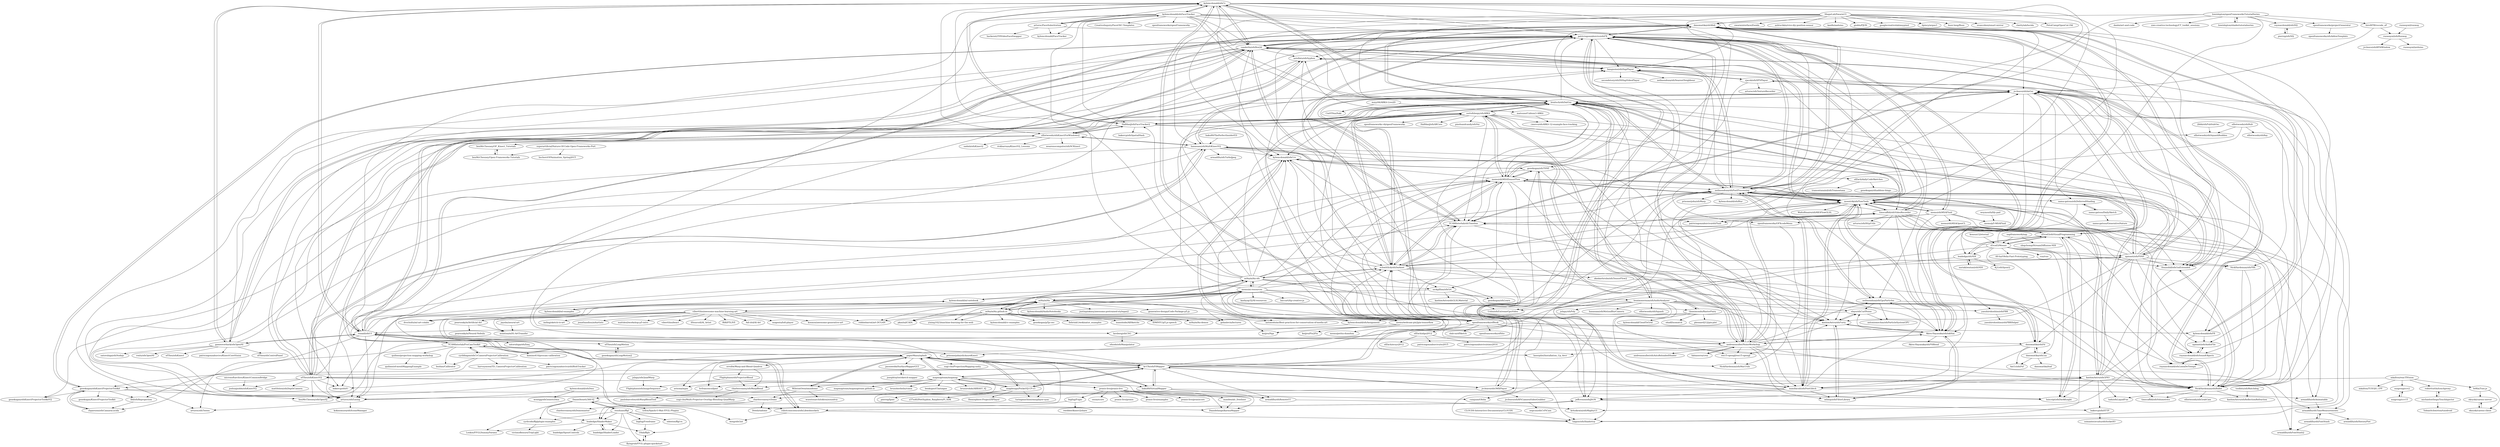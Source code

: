 digraph G {
"kylemcdonald/ofxCv" -> "kylemcdonald/ofxFaceTracker"
"kylemcdonald/ofxCv" -> "patriciogonzalezvivo/ofxFX"
"kylemcdonald/ofxCv" -> "vanderlin/ofxBox2d"
"kylemcdonald/ofxCv" -> "openframeworks/OFXcodeMenu"
"kylemcdonald/ofxCv" -> "gameoverhack/ofxOpenNI"
"kylemcdonald/ofxCv" -> "HalfdanJ/ofxFaceTracker2"
"kylemcdonald/ofxCv" -> "rezaali/ofxUI"
"kylemcdonald/ofxCv" -> "memo/ofxMSATensorFlow"
"kylemcdonald/ofxCv" -> "elliotwoods/ofxKinectForWindows2"
"kylemcdonald/ofxCv" -> "openframeworks/ofBook"
"kylemcdonald/ofxCv" -> "hanasaan/ofxMultiKinectV2"
"kylemcdonald/ofxCv" -> "neilmendoza/ofxPostProcessing"
"kylemcdonald/ofxCv" -> "timscaffidi/ofxVideoRecorder"
"kylemcdonald/ofxCv" -> "braitsch/ofxDatGui"
"kylemcdonald/ofxCv" -> "moostrik/ofxFlowTools"
"kousun12/eternal" -> "d3cod3/Mosaic"
"d3cod3/Mosaic" -> "d3cod3/ofxVisualProgramming"
"d3cod3/Mosaic" -> "luiscript/ofxDarkKnight"
"d3cod3/Mosaic" -> "cuinjune/Ofelia" ["e"=1]
"d3cod3/Mosaic" -> "npisanti/ofxPDSP"
"d3cod3/Mosaic" -> "jvcleave/ofxImGui"
"d3cod3/Mosaic" -> "roymacdonald/ofxLineaDeTiempo"
"d3cod3/Mosaic" -> "danomatika/ofxLua"
"d3cod3/Mosaic" -> "leadedge/ofxNDI"
"d3cod3/Mosaic" -> "60-hz/Ofelia-Fast-Prototyping" ["e"=1]
"d3cod3/Mosaic" -> "vuo/vuo"
"d3cod3/Mosaic" -> "moostrik/ofxFlowTools"
"d3cod3/Mosaic" -> "NickHardeman/ofxFBX"
"kylemcdonald/ofxFaceTracker" -> "kylemcdonald/ofxCv"
"kylemcdonald/ofxFaceTracker" -> "kylemcdonald/FaceTracker" ["e"=1]
"kylemcdonald/ofxFaceTracker" -> "arturoc/FaceSubstitution"
"kylemcdonald/ofxFaceTracker" -> "rezaali/ofxUI"
"kylemcdonald/ofxFaceTracker" -> "patriciogonzalezvivo/ofxFX"
"kylemcdonald/ofxFaceTracker" -> "vanderlin/ofxBox2d"
"kylemcdonald/ofxFaceTracker" -> "kr15h/ofxPiMapper"
"kylemcdonald/ofxFaceTracker" -> "memo/ofxMSATensorFlow"
"kylemcdonald/ofxFaceTracker" -> "HalfdanJ/ofxFaceTracker2"
"kylemcdonald/ofxFaceTracker" -> "neilmendoza/ofxPostProcessing"
"kylemcdonald/ofxFaceTracker" -> "braitsch/ofxDatGui"
"kylemcdonald/ofxFaceTracker" -> "moostrik/ofxFlowTools"
"kylemcdonald/ofxFaceTracker" -> "CreativeInquiry/FaceOSC-Templates"
"kylemcdonald/ofxFaceTracker" -> "openframeworks/openFrameworks" ["e"=1]
"kylemcdonald/ofxFaceTracker" -> "danomatika/ofxMidi"
"paperManu/splash" -> "mapmapteam/mapmap"
"paperManu/splash" -> "baku89/VirtualMapper"
"paperManu/splash" -> "WilstonOreo/omnidome"
"paperManu/splash" -> "kr15h/ofxPiMapper"
"paperManu/splash" -> "magdesign/PocketVJ-CP-v3"
"paperManu/splash" -> "YCAMInterlab/ProCamToolkit"
"paperManu/splash" -> "charlesveasey/vDome"
"paperManu/splash" -> "hvfrancesco/lpmt"
"paperManu/splash" -> "Dewb/radome"
"paperManu/splash" -> "arisona/mpm"
"paperManu/splash" -> "jasonwebb/SurfaceMapperGUI"
"paperManu/splash" -> "turingmachine/omxplayer-sync" ["e"=1]
"paperManu/splash" -> "errollw/Warp-and-Blend-Quadros"
"paperManu/splash" -> "luiscript/ofxDarkKnight"
"paperManu/splash" -> "sugi-cho/ProjectionMapping-unity"
"kr15h/ofxPiMapper" -> "magdesign/PocketVJ-CP-v3"
"kr15h/ofxPiMapper" -> "jvcleave/ofxOMXPlayer"
"kr15h/ofxPiMapper" -> "baku89/VirtualMapper"
"kr15h/ofxPiMapper" -> "neilmendoza/ofxPostProcessing"
"kr15h/ofxPiMapper" -> "patriciogonzalezvivo/ofxFX"
"kr15h/ofxPiMapper" -> "paperManu/splash"
"kr15h/ofxPiMapper" -> "mapmapteam/mapmap"
"kr15h/ofxPiMapper" -> "moostrik/ofxFlowTools"
"kr15h/ofxPiMapper" -> "braitsch/ofxDatGui"
"kr15h/ofxPiMapper" -> "kashimAstro/ofxGPIO"
"kr15h/ofxPiMapper" -> "schwittlick/ofxDarknet"
"kr15h/ofxPiMapper" -> "genekogan/ofxKinectProjectorToolkit"
"kr15h/ofxPiMapper" -> "armadillu/ofxRemoteUI"
"kr15h/ofxPiMapper" -> "bangnoise/ofxHapPlayer"
"kr15h/ofxPiMapper" -> "ofTheo/ofxKinectV2"
"runwayml/runway" -> "runwayml/ofxRunway"
"lewislepton/shadertutorialseries" -> "lewislepton/openFrameworksTutorialSeries"
"openframeworks/ofBook" -> "kylemcdonald/ofxCv"
"openframeworks/ofBook" -> "patriciogonzalezvivo/ofxFX"
"openframeworks/ofBook" -> "memo/ofxMSATensorFlow"
"openframeworks/ofBook" -> "ofZach/algo2012"
"openframeworks/ofBook" -> "vanderlin/ofxBox2d"
"openframeworks/ofBook" -> "braitsch/ofxDatGui"
"openframeworks/ofBook" -> "schwittlick/ofxDarknet"
"openframeworks/ofBook" -> "kylemcdonald/ofxFft"
"openframeworks/ofBook" -> "andreasmuller/NoiseWorkshop"
"openframeworks/ofBook" -> "moostrik/ofxFlowTools"
"openframeworks/ofBook" -> "olab-io/ofSketch"
"openframeworks/ofBook" -> "rezaali/ofxUI"
"openframeworks/ofBook" -> "neilmendoza/ofxPostProcessing"
"openframeworks/ofBook" -> "openframeworks/ofSite"
"openframeworks/ofBook" -> "YCAMInterlab/ofxTimeline"
"praxis-live/praxis-live" -> "praxis-live/praxis"
"praxis-live/praxis-live" -> "praxis-live/examples"
"praxis-live/praxis-live" -> "praxis-live/praxiscore"
"praxis-live/praxis-live" -> "bigfug/Fugio"
"praxis-live/praxis-live" -> "maxdee/alc_freeliner"
"praxis-live/praxis-live" -> "cuinjune/Ofelia" ["e"=1]
"praxis-live/praxis-live" -> "Daandelange/karmaMapper"
"praxis-live/praxis-live" -> "ossia/score" ["e"=1]
"moostrik/ofxFlowTools" -> "patriciogonzalezvivo/ofxFX"
"moostrik/ofxFlowTools" -> "neilmendoza/ofxPostProcessing"
"moostrik/ofxFlowTools" -> "maxillacult/ofxPostGlitch"
"moostrik/ofxFlowTools" -> "Akira-Hayasaka/ofxInkSim"
"moostrik/ofxFlowTools" -> "NickHardeman/ofxBullet"
"moostrik/ofxFlowTools" -> "memo/ofxMSATensorFlow"
"moostrik/ofxFlowTools" -> "memo/ofxMSAFluid"
"moostrik/ofxFlowTools" -> "andreasmuller/NoiseWorkshop"
"moostrik/ofxFlowTools" -> "neilmendoza/ofxGpuParticles"
"moostrik/ofxFlowTools" -> "patriciogonzalezvivo/ofxFluid"
"moostrik/ofxFlowTools" -> "WaltzBinaire/ofxMIOFlowGLSL"
"moostrik/ofxFlowTools" -> "braitsch/ofxDatGui"
"moostrik/ofxFlowTools" -> "frauzufall/ofxGuiExtended"
"moostrik/ofxFlowTools" -> "vanderlin/ofxBox2d"
"moostrik/ofxFlowTools" -> "timscaffidi/ofxVideoRecorder"
"danomatika/ofxPd" -> "Ant1r/ofxPof"
"danomatika/ofxPd" -> "danomatika/ofxLua"
"danomatika/ofxPd" -> "danomatika/ofxMidi"
"danomatika/ofxPd" -> "jeffcrouse/ofxJSON"
"danomatika/ofxPd" -> "bakercp/ofxIO"
"mapmapteam/mapmap" -> "paperManu/splash"
"mapmapteam/mapmap" -> "kr15h/ofxPiMapper"
"mapmapteam/mapmap" -> "magdesign/PocketVJ-CP-v3"
"mapmapteam/mapmap" -> "mapmapteam/mapmapteam.github.io"
"mapmapteam/mapmap" -> "baku89/VirtualMapper"
"mapmapteam/mapmap" -> "praxis-live/praxis-live"
"mapmapteam/mapmap" -> "WilstonOreo/omnidome"
"mapmapteam/mapmap" -> "brunoherbelin/vimix" ["e"=1]
"mapmapteam/mapmap" -> "arisona/mpm"
"mapmapteam/mapmap" -> "benkuper/Chataigne" ["e"=1]
"mapmapteam/mapmap" -> "hvfrancesco/lpmt"
"mapmapteam/mapmap" -> "Daandelange/karmaMapper"
"mapmapteam/mapmap" -> "brunorohde/ARRAST_VJ"
"gameoverhack/ofxOpenNI" -> "roxlu/ofxOpenNI"
"gameoverhack/ofxOpenNI" -> "ofTheo/ofxKinect" ["e"=1]
"gameoverhack/ofxOpenNI" -> "vanderlin/ofxBox2d"
"gameoverhack/ofxOpenNI" -> "patriciogonzalezvivo/KinectCoreVision" ["e"=1]
"gameoverhack/ofxOpenNI" -> "hanasaan/ofxMultiKinectV2"
"gameoverhack/ofxOpenNI" -> "patriciogonzalezvivo/ofxFX"
"gameoverhack/ofxOpenNI" -> "ofTheo/ofxControlPanel"
"gameoverhack/ofxOpenNI" -> "kylemcdonald/ofxCv"
"gameoverhack/ofxOpenNI" -> "rezaali/ofxUI"
"gameoverhack/ofxOpenNI" -> "satoruhiga/ofxNodejs"
"openframeworks/OFXcodeMenu" -> "NickHardeman/ofxMacUtils"
"pearsonkyle/Artificial-Art" -> "muntisa/mDL-ArtTransfer"
"pearsonkyle/Artificial-Art" -> "pearsonkyle/Neural-Nebula"
"charlesveasey/vDome" -> "charlesveasey/ofxDomemaster"
"charlesveasey/vDome" -> "Dewb/radome"
"charlesveasey/vDome" -> "leadedge/ShaderMaker"
"vanderlin/ofxBox2d" -> "NickHardeman/ofxBullet"
"vanderlin/ofxBox2d" -> "patriciogonzalezvivo/ofxFX"
"vanderlin/ofxBox2d" -> "danomatika/ofxMidi"
"vanderlin/ofxBox2d" -> "neilmendoza/ofxPostProcessing"
"vanderlin/ofxBox2d" -> "gameoverhack/ofxOpenNI"
"vanderlin/ofxBox2d" -> "kylemcdonald/ofxCv"
"vanderlin/ofxBox2d" -> "arturoc/ofxTween"
"vanderlin/ofxBox2d" -> "astellato/ofxSyphon"
"vanderlin/ofxBox2d" -> "rezaali/ofxUI"
"vanderlin/ofxBox2d" -> "arturoc/ofxEasing"
"vanderlin/ofxBox2d" -> "YCAMInterlab/ofxTimeline"
"vanderlin/ofxBox2d" -> "moostrik/ofxFlowTools"
"vanderlin/ofxBox2d" -> "bangnoise/ofxHapPlayer"
"vanderlin/ofxBox2d" -> "jeffcrouse/ofxJSON"
"vanderlin/ofxBox2d" -> "bakercp/ofxIO"
"cyrildiagne/ofxCvCameraProjectorCalibration" -> "harveymoon/TD_CameraProjectorCalibration"
"cyrildiagne/ofxCvCameraProjectorCalibration" -> "YCAMInterlab/ProCamToolkit"
"cyrildiagne/ofxCvCameraProjectorCalibration" -> "hezhao/Calibrator" ["e"=1]
"cyrildiagne/ofxCvCameraProjectorCalibration" -> "Illd/ofxReprojection"
"cyrildiagne/ofxCvCameraProjectorCalibration" -> "patriciogonzalezvivo/ofxBlobTracker"
"vibertthio/awesome-machine-learning-art" -> "robbiebarrat/art-DCGAN" ["e"=1]
"vibertthio/awesome-machine-learning-art" -> "dvschultz/ml-art-colabs" ["e"=1]
"vibertthio/awesome-machine-learning-art" -> "muntisa/mDL-ArtTransfer"
"vibertthio/awesome-machine-learning-art" -> "Adi-iitd/AI-Art" ["e"=1]
"vibertthio/awesome-machine-learning-art" -> "pearsonkyle/Artificial-Art"
"vibertthio/awesome-machine-learning-art" -> "magenta/lofi-player" ["e"=1]
"vibertthio/awesome-machine-learning-art" -> "kosmos/awesome-generative-art" ["e"=1]
"vibertthio/awesome-machine-learning-art" -> "imfing/sketch-to-art"
"vibertthio/awesome-machine-learning-art" -> "memo/webcam-pix2pix-tensorflow"
"vibertthio/awesome-machine-learning-art" -> "jonathandinu/ai4artists"
"vibertthio/awesome-machine-learning-art" -> "ml4a/ml4a"
"vibertthio/awesome-machine-learning-art" -> "mattdesl/workshop-p5-intro" ["e"=1]
"vibertthio/awesome-machine-learning-art" -> "vibertthio/beact"
"vibertthio/awesome-machine-learning-art" -> "llSourcell/AI_Artist" ["e"=1]
"vibertthio/awesome-machine-learning-art" -> "ffd8/P5LIVE" ["e"=1]
"elliotwoods/ofxRulr" -> "elliotwoods/ofxRay"
"elliotwoods/ofxRulr" -> "res15-opengl/res15-opengl"
"elliotwoods/ofxRulr" -> "elliotwoods/ofxSquashBuddies"
"microsoftarchive/KinectCommonBridge" -> "joshuajnoble/ofxKinectV2"
"l3lab/ffgls" -> "flyingrub/FFGL-plugin-quickstart"
"flyingrub/FFGL-plugin-quickstart" -> "l3lab/ffgls"
"luiscript/ofxDarkKnight" -> "d3cod3/ofxVisualProgramming"
"toolbits/ofxWatchdog" -> "kashimAstro/ofxReflectionRefraction"
"danomatika/ofxLua" -> "danomatika/ofxPd"
"danomatika/ofxLua" -> "Ant1r/ofxPof"
"danomatika/ofxLua" -> "danomatika/loaf"
"jasonwebb/SurfaceMapperGUI" -> "josephtaylor/sketch-mapper"
"neilmendoza/ofxGpuParticles" -> "neilmendoza/ofxPostProcessing"
"neilmendoza/ofxGpuParticles" -> "timscaffidi/ofxVolumetrics"
"neilmendoza/ofxGpuParticles" -> "antoniomechas/ofxParticleSystemGPU"
"neilmendoza/ofxGpuParticles" -> "elaye/ofxCurlNoise"
"quilime/projection-mapping-workshop" -> "quilime/of-meshMappingExample"
"runwayml/ofxRunway" -> "runwayml/arduino" ["e"=1]
"runwayml/ofxRunway" -> "jvcleave/ofxRPI4Window"
"jeffcrouse/ofxJSON" -> "bakercp/ofxHTTP"
"jeffcrouse/ofxJSON" -> "robotconscience/ofxLibwebsockets"
"mzyy94/ARKit-Live2D" -> "matsune/Cubism3-ARKit"
"mzyy94/ARKit-Live2D" -> "CmST0us/Saki"
"jvcleave/ofxRPiCameraVideoGrabber" -> "orgicus/ofxCvPiCam"
"danomatika/ofxMidi" -> "neilmendoza/ofxPostProcessing"
"danomatika/ofxMidi" -> "roymacdonald/ofxSoundObjects"
"danomatika/ofxMidi" -> "kylemcdonald/ofxFft"
"danomatika/ofxMidi" -> "npisanti/ofxPDSP"
"danomatika/ofxMidi" -> "patriciogonzalezvivo/ofxFX"
"danomatika/ofxMidi" -> "danomatika/ofxPd"
"danomatika/ofxMidi" -> "vanderlin/ofxBox2d"
"danomatika/ofxMidi" -> "npisanti/ofxAudioFile"
"danomatika/ofxMidi" -> "jeffcrouse/ofxJSON"
"danomatika/ofxMidi" -> "jvcleave/ofxImGui"
"danomatika/ofxMidi" -> "frauzufall/ofxGuiExtended"
"danomatika/ofxMidi" -> "astellato/ofxSyphon"
"danomatika/ofxMidi" -> "bangnoise/ofxHapPlayer"
"danomatika/ofxMidi" -> "braitsch/ofxDatGui"
"danomatika/ofxMidi" -> "rezaali/ofxUI"
"d3cod3/ofxVisualProgramming" -> "luiscript/ofxDarkKnight"
"d3cod3/ofxVisualProgramming" -> "d3cod3/Mosaic"
"d3cod3/ofxVisualProgramming" -> "leadedge/ofxNDI"
"d3cod3/ofxVisualProgramming" -> "tiagosr/ofxShadertoy"
"d3cod3/ofxVisualProgramming" -> "YCAMInterlab/ofxTimeline"
"d3cod3/ofxVisualProgramming" -> "roymacdonald/ofxSoundObjects"
"d3cod3/ofxVisualProgramming" -> "jvcleave/ofxImGui"
"matsune/Cubism3-ARKit" -> "cwervo/ofxARKit-12-example-face-tracking"
"npisanti/ofxAudioFile" -> "roymacdonald/ofxSoundObjects"
"Illd/ofxReprojection" -> "chparsons/ofxCamaraLucida"
"roymacdonald/ofxNI2" -> "pierrep/ofxNI2"
"pierrep/ofxNI2" -> "roymacdonald/ofxNI2"
"arturoc/FaceSubstitution" -> "kylemcdonald/ofxFaceTracker"
"arturoc/FaceSubstitution" -> "kylemcdonald/ofxCv"
"arturoc/FaceSubstitution" -> "hackerati/THVideoFaceSwapper"
"arturoc/FaceSubstitution" -> "Akira-Hayasaka/ofxInkSim"
"arturoc/FaceSubstitution" -> "kylemcdonald/FaceTracker" ["e"=1]
"timscaffidi/ofxVideoRecorder" -> "NickHardeman/ofxBullet"
"timscaffidi/ofxVideoRecorder" -> "YCAMInterlab/ofxTimeline"
"timscaffidi/ofxVideoRecorder" -> "patriciogonzalezvivo/ofxFX"
"timscaffidi/ofxVideoRecorder" -> "armadillu/ofxAnimatable"
"timscaffidi/ofxVideoRecorder" -> "frauzufall/ofxGuiExtended"
"timscaffidi/ofxVideoRecorder" -> "moostrik/ofxFlowTools"
"timscaffidi/ofxVideoRecorder" -> "armadillu/ofxFontStash2"
"timscaffidi/ofxVideoRecorder" -> "neilmendoza/ofxPostProcessing"
"timscaffidi/ofxVideoRecorder" -> "astellato/ofxSyphon"
"timscaffidi/ofxVideoRecorder" -> "armadillu/ofxTimeMeasurements"
"timscaffidi/ofxVideoRecorder" -> "arturoc/ofxHttpUtils"
"timscaffidi/ofxVideoRecorder" -> "kashimAstro/ofxFurry"
"timscaffidi/ofxVideoRecorder" -> "Akira-Hayasaka/ofxInkSim"
"mkalten/reacTIVision" -> "mkalten/TUIO20_CPP"
"mkalten/reacTIVision" -> "nuigroup/ccv2"
"mkalten/reacTIVision" -> "roberttuttle/touchproxy"
"mkalten/reacTIVision" -> "charlesveasey/ofxWarpBlend"
"mkalten/reacTIVision" -> "fe9lix/Tuio.js"
"patriciogonzalezvivo/ofxFX" -> "moostrik/ofxFlowTools"
"patriciogonzalezvivo/ofxFX" -> "neilmendoza/ofxPostProcessing"
"patriciogonzalezvivo/ofxFX" -> "vanderlin/ofxBox2d"
"patriciogonzalezvivo/ofxFX" -> "YCAMInterlab/ofxTimeline"
"patriciogonzalezvivo/ofxFX" -> "NickHardeman/ofxBullet"
"patriciogonzalezvivo/ofxFX" -> "Akira-Hayasaka/ofxInkSim"
"patriciogonzalezvivo/ofxFX" -> "neilmendoza/ofxGpuParticles"
"patriciogonzalezvivo/ofxFX" -> "patriciogonzalezvivo/ofxFluid"
"patriciogonzalezvivo/ofxFX" -> "danomatika/ofxMidi"
"patriciogonzalezvivo/ofxFX" -> "maxillacult/ofxPostGlitch"
"patriciogonzalezvivo/ofxFX" -> "andreasmuller/NoiseWorkshop"
"patriciogonzalezvivo/ofxFX" -> "bangnoise/ofxHapPlayer"
"patriciogonzalezvivo/ofxFX" -> "genekogan/ofxKinectProjectorToolkit"
"patriciogonzalezvivo/ofxFX" -> "hanasaan/ofxMultiKinectV2"
"patriciogonzalezvivo/ofxFX" -> "memo/ofxMSAFluid"
"elliotwoods/ofxKinectForWindows2" -> "ofTheo/ofxKinectV2"
"elliotwoods/ofxKinectForWindows2" -> "hanasaan/ofxMultiKinectV2"
"elliotwoods/ofxKinectForWindows2" -> "sadmb/ofxKinect2"
"elliotwoods/ofxKinectForWindows2" -> "benMcChesney/OF_Kinect_Tutorials"
"elliotwoods/ofxKinectForWindows2" -> "rickbarraza/KinectV2_Lessons"
"elliotwoods/ofxKinectForWindows2" -> "HalfdanJ/ofxFaceTracker2"
"elliotwoods/ofxKinectForWindows2" -> "wearenocomputer/ofxNCKinect"
"elliotwoods/ofxKinectForWindows2" -> "braitsch/ofxDatGui"
"mfargo/ofxFilterLibrary" -> "kashimAstro/ofxFurry"
"mfargo/ofxFilterLibrary" -> "Akira-Hayasaka/ofxInkSim"
"CLOUDS-Interactive-Documentary/CLOUDS" -> "tiagosr/ofxShadertoy"
"YCAMInterlab/ofxTimeline" -> "patriciogonzalezvivo/ofxFX"
"YCAMInterlab/ofxTimeline" -> "d3cod3/ofxVisualProgramming"
"YCAMInterlab/ofxTimeline" -> "NickHardeman/ofxBullet"
"YCAMInterlab/ofxTimeline" -> "tiagosr/ofxShadertoy"
"YCAMInterlab/ofxTimeline" -> "jvcleave/ofxImGui"
"YCAMInterlab/ofxTimeline" -> "timscaffidi/ofxVideoRecorder"
"YCAMInterlab/ofxTimeline" -> "schwittlick/ofxDarknet"
"YCAMInterlab/ofxTimeline" -> "danomatika/ofxPd"
"YCAMInterlab/ofxTimeline" -> "vanderlin/ofxBox2d"
"leadedge/ShaderLoader" -> "leadedge/ShaderMaker"
"fabiaserra/crea" -> "andreasmuller/NoiseWorkshop"
"hanasaan/ofxMultiKinectV2" -> "ofTheo/ofxKinectV2"
"hanasaan/ofxMultiKinectV2" -> "genekogan/ofxKinectProjectorToolkitV2"
"hanasaan/ofxMultiKinectV2" -> "armadillu/ofxTurboJpeg"
"hanasaan/ofxMultiKinectV2" -> "arturoc/ofxEasing"
"hanasaan/ofxMultiKinectV2" -> "elliotwoods/ofxKinectForWindows2"
"hanasaan/ofxMultiKinectV2" -> "NickHardeman/ofxBullet"
"hanasaan/ofxMultiKinectV2" -> "kashimAstro/ofxFurry"
"hanasaan/ofxMultiKinectV2" -> "andreasmuller/NoiseWorkshop"
"hanasaan/ofxMultiKinectV2" -> "kylemcdonald/ofxCcv"
"hanasaan/ofxMultiKinectV2" -> "patriciogonzalezvivo/ofxFX"
"hanasaan/ofxMultiKinectV2" -> "Akira-Hayasaka/ofxInkSim"
"leadedge/ShaderMaker" -> "leadedge/ShaderLoader"
"leadedge/ShaderMaker" -> "Leskos/FFGLDummyParams"
"leadedge/ShaderMaker" -> "l3lab/ffgls"
"leadedge/ShaderMaker" -> "leadedge/SpoutControls"
"genekogan/ofxLeapMotion2" -> "ofTheo/ofxLeapMotion"
"baku89/VirtualMapper" -> "paperManu/splash"
"baku89/VirtualMapper" -> "charlesveasey/vDome"
"baku89/VirtualMapper" -> "kr15h/ofxPiMapper"
"baku89/VirtualMapper" -> "Daandelange/karmaMapper"
"baku89/VirtualMapper" -> "luiscript/ofxDarkKnight"
"Flightphase/ofxProjectorBlend" -> "charlesveasey/ofxWarpBlend"
"Flightphase/ofxProjectorBlend" -> "Flightphase/ofxImageSequence"
"ofTheo/ofxKinectV2" -> "elliotwoods/ofxKinectForWindows2"
"ofTheo/ofxKinectV2" -> "hanasaan/ofxMultiKinectV2"
"ofTheo/ofxKinectV2" -> "patriciogonzalezvivo/ofxFX"
"ofTheo/ofxKinectV2" -> "astellato/ofxSyphon"
"ofTheo/ofxKinectV2" -> "joshuajnoble/ofxKinectV2"
"ofTheo/ofxKinectV2" -> "neilmendoza/ofxPostProcessing"
"ofTheo/ofxKinectV2" -> "vanderlin/ofxBox2d"
"ofTheo/ofxKinectV2" -> "bakercp/ofxIO"
"ofTheo/ofxKinectV2" -> "armadillu/ofxRemoteUI"
"ofTheo/ofxKinectV2" -> "benMcChesney/ofxOpenVJ"
"ofTheo/ofxKinectV2" -> "mattfelsen/ofxDepthCamera"
"ofTheo/ofxKinectV2" -> "genekogan/ofxKinectProjectorToolkit"
"ofTheo/ofxKinectV2" -> "arturoc/ofxEasing"
"ofTheo/ofxKinectV2" -> "robotconscience/ofxLibwebsockets"
"chparsons/ofxCamaraLucida" -> "genekogan/ofxKinectProjectorToolkit"
"julapy/ofxQuadWarp" -> "Flightphase/ofxImageSequence"
"errollw/Warp-and-Blend-Quadros" -> "Flightphase/ofxProjectorBlend"
"errollw/Warp-and-Blend-Quadros" -> "charlesveasey/ofxWarpBlend"
"kylemcdonald/ofxFft" -> "roymacdonald/ofxSoundObjects"
"kylemcdonald/ofxFft" -> "npisanti/ofxAudioFile"
"kylemcdonald/ofxFft" -> "danomatika/ofxMidi"
"kashimAstro/ofxGPIO" -> "NickHardeman/ofxBullet"
"kashimAstro/ofxGPIO" -> "neilmendoza/ofxPostProcessing"
"kashimAstro/ofxGPIO" -> "jvcleave/ofxOMXPlayer"
"kashimAstro/ofxGPIO" -> "jvcleave/ofxImGui"
"kashimAstro/ofxGPIO" -> "maxillacult/ofxPostGlitch"
"kashimAstro/ofxGPIO" -> "armadillu/ofxFontStash2"
"kashimAstro/ofxGPIO" -> "danomatika/ofxMidi"
"kashimAstro/ofxGPIO" -> "braitsch/ofxDatGui"
"kashimAstro/ofxGPIO" -> "bakercp/ofxHTTP"
"kashimAstro/ofxGPIO" -> "tado/ofxLiquidFun"
"kashimAstro/ofxGPIO" -> "luiscript/ofxDarkKnight"
"josephtaylor/sketch-mapper" -> "jasonwebb/SurfaceMapperGUI"
"NickHardeman/ofxBullet" -> "vanderlin/ofxBox2d"
"NickHardeman/ofxBullet" -> "elliotwoods/ofxGrabCam"
"NickHardeman/ofxBullet" -> "tado/ofxLiquidFun"
"NickHardeman/ofxBullet" -> "frauzufall/ofxGuiExtended"
"NickHardeman/ofxBullet" -> "timscaffidi/ofxVolumetrics"
"NickHardeman/ofxBullet" -> "kashimAstro/ofxReflectionRefraction"
"YCAMInterlab/ProCamToolkit" -> "cyrildiagne/ofxCvCameraProjectorCalibration"
"YCAMInterlab/ProCamToolkit" -> "kamino410/procam-calibration" ["e"=1]
"YCAMInterlab/ProCamToolkit" -> "paperManu/splash"
"YCAMInterlab/ProCamToolkit" -> "rezaali/ofxUI"
"YCAMInterlab/ProCamToolkit" -> "chparsons/ofxCamaraLucida"
"YCAMInterlab/ProCamToolkit" -> "hezhao/Calibrator" ["e"=1]
"YCAMInterlab/ProCamToolkit" -> "prisonerjohn/ofxAzureKinect"
"YCAMInterlab/ProCamToolkit" -> "quilime/projection-mapping-workshop"
"openframeworks/projectGenerator" -> "openframeworks/ofxAddonTemplate"
"genekogan/ofxKinectProjectorToolkit" -> "chparsons/ofxCamaraLucida"
"genekogan/ofxKinectProjectorToolkit" -> "benMcChesney/ofxOpenVJ"
"genekogan/ofxKinectProjectorToolkit" -> "genekogan/ofxKinectProjectorToolkitV2"
"genekogan/ofxKinectProjectorToolkit" -> "patriciogonzalezvivo/ofxFX"
"genekogan/ofxKinectProjectorToolkit" -> "Illd/ofxReprojection"
"genekogan/ofxKinectProjectorToolkit" -> "armadillu/ofxRemoteUI"
"genekogan/ofxKinectProjectorToolkit" -> "genekogan/KinectProjectorToolkit" ["e"=1]
"kylemcdonald/ofxDmx" -> "woutgg/ofxGenericDmx"
"kylemcdonald/ofxDmx" -> "arturoc/ofxEasing"
"Akira-Hayasaka/ofxInkSim" -> "kashimAstro/ofxFurry"
"Akira-Hayasaka/ofxInkSim" -> "elaye/ofxCurlNoise"
"Akira-Hayasaka/ofxInkSim" -> "Akira-Hayasaka/ofxPSBlend" ["e"=1]
"Akira-Hayasaka/ofxInkSim" -> "mfargo/ofxFilterLibrary"
"Akira-Hayasaka/ofxInkSim" -> "moostrik/ofxFlowTools"
"Akira-Hayasaka/ofxInkSim" -> "patriciogonzalezvivo/ofxFX"
"Akira-Hayasaka/ofxInkSim" -> "andreasmuller/NoiseWorkshop"
"zkmkarlsruhe/ofxTensorFlow2" -> "roymacdonald/ofxLineaDeTiempo"
"napframework/nap" -> "d3cod3/Mosaic"
"napframework/nap" -> "olegchomp/StreamDiffusion-NDI" ["e"=1]
"weymouth/lily-pad" -> "memo/p5-MSAFluid"
"astellato/ofxSyphon" -> "robotconscience/ofxLibwebsockets"
"astellato/ofxSyphon" -> "bangnoise/ofxHapPlayer"
"astellato/ofxSyphon" -> "arturoc/ofxEasing"
"astellato/ofxSyphon" -> "kylemcdonald/ofxFft"
"astellato/ofxSyphon" -> "tiagosr/ofxShadertoy"
"maxdee/alc_freeliner" -> "Daandelange/karmaMapper"
"leozimmerman/ofxAudioAnalyzer" -> "elaye/ofxCurlNoise"
"leozimmerman/ofxAudioAnalyzer" -> "yasuhirohoshino/ofxPBR"
"leozimmerman/ofxAudioAnalyzer" -> "res15-opengl/res15-opengl"
"leozimmerman/ofxAudioAnalyzer" -> "kashimAstro/ofxFurry"
"leozimmerman/ofxAudioAnalyzer" -> "julapy/ofxPoly"
"leozimmerman/ofxAudioAnalyzer" -> "patriciogonzalezvivo/ofxFX"
"leozimmerman/ofxAudioAnalyzer" -> "maxillacult/ofxPostGlitch"
"leozimmerman/ofxAudioAnalyzer" -> "braitsch/ofxDatGui"
"leozimmerman/ofxAudioAnalyzer" -> "hanasaan/ofxMotionBlurCamera"
"leozimmerman/ofxAudioAnalyzer" -> "Ushio/ofxExtremeGpuVideo"
"leozimmerman/ofxAudioAnalyzer" -> "NickHardeman/ofxMacUtils"
"leozimmerman/ofxAudioAnalyzer" -> "elliotwoods/ofxSquash"
"leozimmerman/ofxAudioAnalyzer" -> "borg/ofxGist"
"NickHardeman/ofxFBX" -> "NickHardeman/ofxBullet"
"NickHardeman/ofxFBX" -> "roymacdonald/ofxLineaDeTiempo"
"frauzufall/ofxGuiExtended" -> "kritzikratzi/ofxMightyUI"
"frauzufall/ofxGuiExtended" -> "jvcleave/ofxImGui"
"frauzufall/ofxGuiExtended" -> "NickHardeman/ofxBullet"
"lewislepton/openFrameworksTutorialSeries" -> "danbz/art-and-code"
"lewislepton/openFrameworksTutorialSeries" -> "neilmendoza/ofxPostProcessing"
"lewislepton/openFrameworksTutorialSeries" -> "lewislepton/shadertutorialseries"
"lewislepton/openFrameworksTutorialSeries" -> "maxillacult/ofxPostGlitch"
"lewislepton/openFrameworksTutorialSeries" -> "roymacdonald/ofxNI2"
"lewislepton/openFrameworksTutorialSeries" -> "hiroMTB/vscode_oF"
"lewislepton/openFrameworksTutorialSeries" -> "openframeworks/projectGenerator"
"lewislepton/openFrameworksTutorialSeries" -> "uwe-creative-technology/CT_toolkit_sessions"
"lewislepton/openFrameworksTutorialSeries" -> "danomatika/ofxMidi"
"resolume/ffgl" -> "DanielArnett/360-VJ"
"resolume/ffgl" -> "cyrilcode/ffglplugin-examples"
"resolume/ffgl" -> "leadedge/ShaderMaker"
"resolume/ffgl" -> "l3lab/ffgls"
"resolume/ffgl" -> "flyingrub/FFGL-plugin-quickstart"
"resolume/ffgl" -> "edeetee/ffgl-rs"
"resolume/ffgl" -> "bigfug/Freeframe"
"resolume/ffgl" -> "leadedge/ShaderLoader"
"res15-opengl/res15-opengl" -> "NickHardeman/ofxMacUtils"
"armadillu/ofxAnimatable" -> "armadillu/ofxTimeMeasurements"
"kylemcdonald/ofxCcv" -> "kylemcdonald/ofxAssignment"
"kylemcdonald/ofxCcv" -> "genekogan/ofxTSNE"
"kylemcdonald/ofxCcv" -> "genekogan/ofxLearn"
"kylemcdonald/ofxCcv" -> "larsberg/ofxCSG"
"roberttuttle/touchproxy" -> "michaelosthege/TouchInjector"
"rezaali/ofxUI" -> "danomatika/ofxPd"
"rezaali/ofxUI" -> "vanderlin/ofxBox2d"
"rezaali/ofxUI" -> "YCAMInterlab/ofxTimeline"
"rezaali/ofxUI" -> "danomatika/ofxMidi"
"rezaali/ofxUI" -> "gameoverhack/ofxOpenNI"
"rezaali/ofxUI" -> "arturoc/ofxTween"
"rezaali/ofxUI" -> "kylemcdonald/ofxCv"
"rezaali/ofxUI" -> "ofTheo/ofxLeapMotion"
"rezaali/ofxUI" -> "timscaffidi/ofxVideoRecorder"
"rezaali/ofxUI" -> "satoruhiga/ofxZmq"
"rezaali/ofxUI" -> "armadillu/ofxTimeMeasurements"
"rezaali/ofxUI" -> "NickHardeman/ofxBullet"
"rezaali/ofxUI" -> "patriciogonzalezvivo/ofxFX"
"rezaali/ofxUI" -> "YCAMInterlab/ProCamToolkit"
"rezaali/ofxUI" -> "arturoc/ofxEasing"
"2bbb/ofxPubSubOsc" -> "elliotwoods/ofxSquashBuddies"
"andreasmuller/NoiseWorkshop" -> "Akira-Hayasaka/ofxInkSim"
"andreasmuller/NoiseWorkshop" -> "res15-opengl/res15-opengl"
"andreasmuller/NoiseWorkshop" -> "patriciogonzalezvivo/ofxFX"
"andreasmuller/NoiseWorkshop" -> "hanasaan/ofxMultiKinectV2"
"andreasmuller/NoiseWorkshop" -> "fabiaserra/crea"
"andreasmuller/NoiseWorkshop" -> "andreasmuller/ofxAutoReloadedShader"
"andreasmuller/NoiseWorkshop" -> "kashimAstro/ofxFurry"
"andreasmuller/NoiseWorkshop" -> "NickHardeman/ofxBullet"
"andreasmuller/NoiseWorkshop" -> "moostrik/ofxFlowTools"
"andreasmuller/NoiseWorkshop" -> "neilmendoza/ofxGpuParticles"
"andreasmuller/NoiseWorkshop" -> "maxillacult/ofxPostGlitch"
"andreasmuller/NoiseWorkshop" -> "jvcleave/ofxImGui"
"andreasmuller/NoiseWorkshop" -> "laserpilot/Installation_Up_4evr" ["e"=1]
"andreasmuller/NoiseWorkshop" -> "sortofsleepy/ofxARKit"
"andreasmuller/NoiseWorkshop" -> "mfargo/ofxFilterLibrary"
"elaye/ofxCurlNoise" -> "kashimAstro/ofxFurry"
"elaye/ofxCurlNoise" -> "antoniomechas/ofxParticleSystemGPU"
"elaye/ofxCurlNoise" -> "benMcChesney/ofxOpenVJ"
"armadillu/ofxTimeMeasurements" -> "armadillu/ofxFontStash"
"armadillu/ofxTimeMeasurements" -> "armadillu/ofxHistoryPlot"
"kashimAstro/ofxFurry" -> "elaye/ofxCurlNoise"
"kashimAstro/ofxFurry" -> "mfargo/ofxFilterLibrary"
"kashimAstro/ofxFurry" -> "Akira-Hayasaka/ofxInkSim"
"kashimAstro/ofxFurry" -> "benMcChesney/ofxOpenVJ"
"benMcChesney/Open-Frameworks-Tutorials" -> "benMcChesney/OF_Kinect_Tutorials"
"larsberg/ofxCSG" -> "ofnode/ofxManipulator"
"baku89/ThePerfectInsiderED" -> "hanasaan/ofxMultiKinectV2"
"braitsch/ofxDatGui" -> "jvcleave/ofxImGui"
"braitsch/ofxDatGui" -> "frauzufall/ofxGuiExtended"
"braitsch/ofxDatGui" -> "neilmendoza/ofxPostProcessing"
"braitsch/ofxDatGui" -> "schwittlick/ofxDarknet"
"braitsch/ofxDatGui" -> "sortofsleepy/ofxARKit"
"braitsch/ofxDatGui" -> "moostrik/ofxFlowTools"
"braitsch/ofxDatGui" -> "elliotwoods/ofxKinectForWindows2"
"braitsch/ofxDatGui" -> "danomatika/ofxMidi"
"braitsch/ofxDatGui" -> "leozimmerman/ofxAudioAnalyzer"
"braitsch/ofxDatGui" -> "YCAMInterlab/ofxTimeline"
"braitsch/ofxDatGui" -> "NickHardeman/ofxBullet"
"braitsch/ofxDatGui" -> "HalfdanJ/ofxFaceTracker2"
"braitsch/ofxDatGui" -> "kashimAstro/ofxGPIO"
"braitsch/ofxDatGui" -> "andreasmuller/NoiseWorkshop"
"braitsch/ofxDatGui" -> "patriciogonzalezvivo/ofxFX"
"WilstonOreo/omnidome" -> "charlesveasey/vDome"
"WilstonOreo/omnidome" -> "paperManu/splash"
"WilstonOreo/omnidome" -> "wuestenarchitekten/soundviz"
"WilstonOreo/omnidome" -> "DanielArnett/360-VJ"
"jvcleave/ofxImGui" -> "frauzufall/ofxGuiExtended"
"jvcleave/ofxImGui" -> "braitsch/ofxDatGui"
"jvcleave/ofxImGui" -> "vjacob/ofxHPVPlayer"
"jvcleave/ofxImGui" -> "d3cod3/ofxVisualProgramming"
"jvcleave/ofxImGui" -> "YCAMInterlab/ofxTimeline"
"jvcleave/ofxImGui" -> "arturoc/ofxEasing"
"jvcleave/ofxImGui" -> "robotconscience/ofxLibwebsockets"
"jvcleave/ofxImGui" -> "tiagosr/ofxShadertoy"
"jvcleave/ofxImGui" -> "NickHardeman/ofxFBX"
"jvcleave/ofxImGui" -> "bangnoise/ofxHapPlayer"
"jvcleave/ofxImGui" -> "leadedge/ofxNDI"
"jvcleave/ofxImGui" -> "jvcleave/ofxOMXPlayer"
"jvcleave/ofxImGui" -> "Akira-Hayasaka/ofxInkSim"
"jvcleave/ofxImGui" -> "NickHardeman/ofxBullet"
"jvcleave/ofxImGui" -> "nama-gatsuo/ofxDeferredShading"
"nickgillian/ofxGrt" -> "genekogan/ofxLearn"
"nickgillian/ofxGrt" -> "Ushio/ofxExtremeGpuVideo"
"nickgillian/ofxGrt" -> "kashimAstro/ofxGLSLMaterial"
"nickgillian/ofxGrt" -> "bakercp/ofxIO"
"robotconscience/ofxLibwebsockets" -> "astellato/ofxSyphon"
"robotconscience/ofxLibwebsockets" -> "jeffcrouse/ofxJSON"
"robotconscience/ofxLibwebsockets" -> "borg/ofxGist"
"robotconscience/ofxLibwebsockets" -> "tiagosr/ofxShadertoy"
"jayelm/neural-art" -> "muntisa/mDL-ArtTransfer"
"HalfdanJ/ofxFaceTracker2" -> "sortofsleepy/ofxARKit"
"HalfdanJ/ofxFaceTracker2" -> "bakercp/ofxSpatialHash"
"HalfdanJ/ofxFaceTracker2" -> "elliotwoods/ofxKinectForWindows2"
"HalfdanJ/ofxFaceTracker2" -> "kylemcdonald/ofxCcv"
"HalfdanJ/ofxFaceTracker2" -> "elliotwoods/ofxSquashBuddies"
"HalfdanJ/ofxFaceTracker2" -> "braitsch/ofxDatGui"
"HalfdanJ/ofxFaceTracker2" -> "arturoc/ofxEasing"
"HalfdanJ/ofxFaceTracker2" -> "kylemcdonald/ofxCv"
"superartificial/Nature-Of-Code-Open-Frameworks-Port" -> "bschorr/OFAnimation_Spring2015"
"superartificial/Nature-Of-Code-Open-Frameworks-Port" -> "benMcChesney/Open-Frameworks-Tutorials"
"roymacdonald/ofxSoundObjects" -> "npisanti/ofxAudioFile"
"roymacdonald/ofxSoundObjects" -> "roymacdonald/ofxLineaDeTiempo"
"armadillu/ofxFontStash" -> "armadillu/ofxFontStash2"
"armadillu/ofxFontStash" -> "armadillu/ofxTimeMeasurements"
"fe9lix/Tuio.js" -> "ekryski/caress-server"
"fe9lix/Tuio.js" -> "ekryski/caress-client"
"nuigroup/ccv2" -> "nuigroup/ccv15"
"kylemcdonald/ml-notebook" -> "kylemcdonald/ml-examples"
"kylemcdonald/ml-notebook" -> "kylemcdonald/ofxCcv"
"ofZach/dailyCodeSketches" -> "genekogan/ofxaddons-bingo"
"ofZach/dailyCodeSketches" -> "tramontanaixd/ofxTramontana"
"benMcChesney/OF_Kinect_Tutorials" -> "benMcChesney/Open-Frameworks-Tutorials"
"kylemcdonald/ml-examples" -> "kylemcdonald/ml-notebook"
"ml4a/ml4a.github.io" -> "ml4a/ml4a"
"ml4a/ml4a.github.io" -> "ml4a/ml4a-ofx"
"ml4a/ml4a.github.io" -> "ml4a/ml4a-demos"
"ml4a/ml4a.github.io" -> "memo/ai-resources"
"ml4a/ml4a.github.io" -> "kylemcdonald/cv-examples" ["e"=1]
"ml4a/ml4a.github.io" -> "genekogan/p5js-osc" ["e"=1]
"ml4a/ml4a.github.io" -> "antimodular/Best-practices-for-conservation-of-media-art" ["e"=1]
"ml4a/ml4a.github.io" -> "golanlevin/lectures" ["e"=1]
"ml4a/ml4a.github.io" -> "fiebrink1/wekinator_examples" ["e"=1]
"ml4a/ml4a.github.io" -> "pkmital/CADL" ["e"=1]
"ml4a/ml4a.github.io" -> "yining1023/machine-learning-for-the-web" ["e"=1]
"ml4a/ml4a.github.io" -> "openframeworks/ofBook"
"ml4a/ml4a.github.io" -> "robbiebarrat/art-DCGAN" ["e"=1]
"ml4a/ml4a.github.io" -> "manoloide/AllSketchs" ["e"=1]
"ml4a/ml4a.github.io" -> "IDMNYU/p5.js-speech" ["e"=1]
"arturoc/ofxEasing" -> "kokinomura/ofxSceneManager"
"arturoc/ofxEasing" -> "arturoc/ofxTween"
"memo/ofxMSAFluid" -> "patriciogonzalezvivo/ofxFX"
"memo/ofxMSAFluid" -> "moostrik/ofxFlowTools"
"memo/ofxMSAFluid" -> "memo/p5-MSAFluid"
"memo/ofxMSAFluid" -> "memo/ofxMSAOpenCL"
"memo/ofxMSAFluid" -> "neilmendoza/ofxPostProcessing"
"memo/ofxMSAFluid" -> "openframeworks/OFXcodeMenu"
"memo/ofxMSAFluid" -> "patriciogonzalezvivo/ofxFluid"
"memo/ofxMSAFluid" -> "Akira-Hayasaka/ofxInkSim"
"memo/ofxMSAFluid" -> "armadillu/ofxAnimatable"
"memo/ofxMSATensorFlow" -> "schwittlick/ofxDarknet"
"memo/ofxMSATensorFlow" -> "moostrik/ofxFlowTools"
"memo/ofxMSATensorFlow" -> "kylemcdonald/ofxCcv"
"memo/ofxMSATensorFlow" -> "genekogan/ofxTSNE"
"memo/ofxMSATensorFlow" -> "nickgillian/ofxGrt"
"memo/ofxMSATensorFlow" -> "kashimAstro/ofxFurry"
"memo/ofxMSATensorFlow" -> "sortofsleepy/ofxARKit"
"memo/ofxMSATensorFlow" -> "braitsch/ofxDatGui"
"memo/ofxMSATensorFlow" -> "kylemcdonald/ofxCv"
"memo/ofxMSATensorFlow" -> "neilmendoza/ofxPostProcessing"
"memo/ofxMSATensorFlow" -> "maxillacult/ofxPostGlitch"
"memo/ofxMSATensorFlow" -> "NickHardeman/ofxBullet"
"memo/ofxMSATensorFlow" -> "arturoc/ofxEasing"
"memo/ofxMSATensorFlow" -> "npisanti/ofxPDSP"
"memo/ofxMSATensorFlow" -> "YCAMInterlab/ofxTimeline"
"magdesign/PocketVJ-CP-v3" -> "z37soft/INetSyphon_RaspberryPi_SDK"
"magdesign/PocketVJ-CP-v3" -> "kr15h/ofxPiMapper"
"magdesign/PocketVJ-CP-v3" -> "turingmachine/omxplayer-sync" ["e"=1]
"magdesign/PocketVJ-CP-v3" -> "Hemisphere-Project/HPlayer" ["e"=1]
"magdesign/PocketVJ-CP-v3" -> "paperManu/splash"
"magdesign/PocketVJ-CP-v3" -> "mapmapteam/mapmap"
"magdesign/PocketVJ-CP-v3" -> "pierrep/lpmt"
"bigfug/Fugio" -> "leadedge/ShaderMaker"
"bigfug/Fugio" -> "rwebber/kinect2share"
"Quasimondo/RasterFairy" -> "kylemcdonald/CloudToGrid"
"Quasimondo/RasterFairy" -> "genekogan/ofxTSNE"
"Quasimondo/RasterFairy" -> "ohadf/isomatch"
"Quasimondo/RasterFairy" -> "pleonard212/pix-plot" ["e"=1]
"Quasimondo/RasterFairy" -> "kylemcdonald/ofxAssignment"
"ofZach/algo2012" -> "patriciogonzalezvivo/sims2014"
"ofZach/algo2012" -> "ofZach/avsys2012"
"ofZach/algo2012" -> "patriciogonzalezvivo/ss2015"
"npisanti/ofxPDSP" -> "danomatika/ofxMidi"
"npisanti/ofxPDSP" -> "npisanti/ofxAudioFile"
"npisanti/ofxPDSP" -> "roymacdonald/ofxSoundObjects"
"npisanti/ofxPDSP" -> "jvcleave/ofxImGui"
"npisanti/ofxPDSP" -> "moostrik/ofxFlowTools"
"npisanti/ofxPDSP" -> "d3cod3/ofxVisualProgramming"
"npisanti/ofxPDSP" -> "patriciogonzalezvivo/ofxFX"
"npisanti/ofxPDSP" -> "NickHardeman/ofxFBX"
"npisanti/ofxPDSP" -> "danomatika/ofxPd"
"npisanti/ofxPDSP" -> "kashimAstro/ofxFurry"
"npisanti/ofxPDSP" -> "frauzufall/ofxGuiExtended"
"npisanti/ofxPDSP" -> "arturoc/ofxEasing"
"npisanti/ofxPDSP" -> "schwittlick/ofxDarknet"
"npisanti/ofxPDSP" -> "braitsch/ofxDatGui"
"npisanti/ofxPDSP" -> "memo/ofxMSATensorFlow"
"genekogan/ofxTSNE" -> "kylemcdonald/ofxCcv"
"genekogan/ofxTSNE" -> "kylemcdonald/ofxAssignment"
"genekogan/ofxTSNE" -> "ofZach/dailyCodeSketches"
"genekogan/ofxTSNE" -> "memo/ofxMSATensorFlow"
"genekogan/ofxTSNE" -> "jeffcrouse/ofxJSON"
"genekogan/ofxTSNE" -> "kashimAstro/ofxFurry"
"genekogan/ofxTSNE" -> "Quasimondo/RasterFairy"
"kylemcdonald/ofxAssignment" -> "larsberg/ofxCSG"
"kylemcdonald/ofxAssignment" -> "kylemcdonald/ofxCcv"
"ml4a/ml4a" -> "ml4a/ml4a.github.io"
"ml4a/ml4a" -> "ml4a/ml4a-ofx"
"ml4a/ml4a" -> "ml4a/ml4a-demos"
"ml4a/ml4a" -> "dvschultz/ml-art-colabs" ["e"=1]
"ml4a/ml4a" -> "robbiebarrat/art-DCGAN" ["e"=1]
"ml4a/ml4a" -> "memo/ai-resources"
"ml4a/ml4a" -> "yining1023/machine-learning-for-the-web" ["e"=1]
"ml4a/ml4a" -> "kylemcdonald/AudioNotebooks" ["e"=1]
"ml4a/ml4a" -> "pkmital/CADL" ["e"=1]
"ml4a/ml4a" -> "justinpinkney/awesome-pretrained-stylegan2" ["e"=1]
"ml4a/ml4a" -> "Quasimondo/RasterFairy"
"ml4a/ml4a" -> "generative-design/Code-Package-p5.js" ["e"=1]
"ml4a/ml4a" -> "keijiro/Ngx" ["e"=1]
"ml4a/ml4a" -> "vibertthio/awesome-machine-learning-art"
"ml4a/ml4a" -> "memo/webcam-pix2pix-tensorflow"
"ShapeLab/SwarmUI" -> "swarminterface/Zooids"
"ShapeLab/SwarmUI" -> "ashtuchkin/vive-diy-position-sensor" ["e"=1]
"ShapeLab/SwarmUI" -> "kanflo/aaduino" ["e"=1]
"ShapeLab/SwarmUI" -> "gioblu/PJON" ["e"=1]
"ShapeLab/SwarmUI" -> "googlecreativelab/anypixel" ["e"=1]
"ShapeLab/SwarmUI" -> "ilpincy/argos3" ["e"=1]
"ShapeLab/SwarmUI" -> "buzz-lang/Buzz" ["e"=1]
"ShapeLab/SwarmUI" -> "kylemcdonald/ofxCcv"
"ShapeLab/SwarmUI" -> "schwittlick/ofxDarknet"
"ShapeLab/SwarmUI" -> "braitsch/ofxDatGui"
"ShapeLab/SwarmUI" -> "evancohen/smart-mirror" ["e"=1]
"ShapeLab/SwarmUI" -> "genekogan/ofxTSNE"
"ShapeLab/SwarmUI" -> "claritylab/lucida" ["e"=1]
"ShapeLab/SwarmUI" -> "danomatika/ofxMidi"
"ShapeLab/SwarmUI" -> "PetoiCamp/OpenCat-Old" ["e"=1]
"charlesveasey/ofxWarpBlend" -> "paulobarcelos/ofxWarpBlendTool"
"charlesveasey/ofxWarpBlend" -> "sugi-cho/Multi-Projector-Overlap-Blending-QuadWarp"
"ml4a/ml4a-ofx" -> "ml4a/ml4a"
"ml4a/ml4a-ofx" -> "ml4a/ml4a.github.io"
"ml4a/ml4a-ofx" -> "schwittlick/ofxDarknet"
"ml4a/ml4a-ofx" -> "memo/ofxMSATensorFlow"
"ml4a/ml4a-ofx" -> "nickgillian/ofxGrt"
"ml4a/ml4a-ofx" -> "kylemcdonald/ofxCv"
"ml4a/ml4a-ofx" -> "braitsch/ofxDatGui"
"ml4a/ml4a-ofx" -> "sortofsleepy/ofxARKit"
"ml4a/ml4a-ofx" -> "andreasmuller/NoiseWorkshop"
"ml4a/ml4a-ofx" -> "HalfdanJ/ofxFaceTracker2"
"ml4a/ml4a-ofx" -> "kylemcdonald/ofxCcv"
"ml4a/ml4a-ofx" -> "openframeworks/ofBook"
"ml4a/ml4a-ofx" -> "memo/ai-resources"
"ml4a/ml4a-ofx" -> "kylemcdonald/ofxFaceTracker"
"ml4a/ml4a-ofx" -> "neilmendoza/ofxPostProcessing"
"memo/ai-resources" -> "memo/ofxMSATensorFlow"
"memo/ai-resources" -> "antimodular/Best-practices-for-conservation-of-media-art" ["e"=1]
"memo/ai-resources" -> "andreasmuller/NoiseWorkshop"
"memo/ai-resources" -> "kashyap32/AI-resources" ["e"=1]
"memo/ai-resources" -> "ml4a/ml4a-ofx"
"memo/ai-resources" -> "laserpilot/Installation_Up_4evr" ["e"=1]
"memo/ai-resources" -> "kylemcdonald/ml-notebook"
"memo/ai-resources" -> "leozimmerman/ofxAudioAnalyzer"
"memo/ai-resources" -> "sortofsleepy/ofxARKit"
"memo/ai-resources" -> "ml4a/ml4a.github.io"
"memo/ai-resources" -> "schwittlick/ofxDarknet"
"memo/ai-resources" -> "memo/webcam-pix2pix-tensorflow"
"memo/ai-resources" -> "ml4a/ml4a"
"memo/ai-resources" -> "lmccart/itp-creative-js" ["e"=1]
"memo/ai-resources" -> "golanlevin/lectures" ["e"=1]
"ekryski/caress-server" -> "ekryski/caress-client"
"ekryski/caress-client" -> "ekryski/caress-server"
"cyrilcode/ffglplugin-examples" -> "victimofleisure/TripLight"
"yasuhirohoshino/ofxPBR" -> "yasuhirohoshino/ofxPBRHelper"
"bigfug/Freeframe" -> "l3lab/ffgls"
"armadillu/ofxRemoteUI" -> "kritzikratzi/ofxMightyUI"
"maxillacult/ofxPostGlitch" -> "neilmendoza/ofxPostProcessing"
"maxillacult/ofxPostGlitch" -> "moostrik/ofxFlowTools"
"maxillacult/ofxPostGlitch" -> "arturoc/ofxEasing"
"maxillacult/ofxPostGlitch" -> "patriciogonzalezvivo/ofxFX"
"maxillacult/ofxPostGlitch" -> "mfargo/ofxFilterLibrary"
"maxillacult/ofxPostGlitch" -> "jeffcrouse/ofxJSON"
"maxillacult/ofxPostGlitch" -> "armadillu/ofxAnimatable"
"maxillacult/ofxPostGlitch" -> "neilmendoza/ofxGpuParticles"
"maxillacult/ofxPostGlitch" -> "kylemcdonald/ofxCcv"
"schwittlick/ofxDarknet" -> "memo/ofxMSATensorFlow"
"schwittlick/ofxDarknet" -> "NickHardeman/ofxBullet"
"schwittlick/ofxDarknet" -> "braitsch/ofxDatGui"
"schwittlick/ofxDarknet" -> "YCAMInterlab/ofxTimeline"
"schwittlick/ofxDarknet" -> "jvcleave/ofxImGui"
"schwittlick/ofxDarknet" -> "kylemcdonald/ofxCcv"
"schwittlick/ofxDarknet" -> "sortofsleepy/ofxARKit"
"schwittlick/ofxDarknet" -> "ml4a/ml4a-ofx"
"schwittlick/ofxDarknet" -> "nickgillian/ofxGrt"
"schwittlick/ofxDarknet" -> "npisanti/ofxPDSP"
"schwittlick/ofxDarknet" -> "zkmkarlsruhe/ofxTensorFlow2"
"schwittlick/ofxDarknet" -> "danomatika/ofxPd"
"schwittlick/ofxDarknet" -> "timscaffidi/ofxVideoRecorder"
"schwittlick/ofxDarknet" -> "moostrik/ofxFlowTools"
"schwittlick/ofxDarknet" -> "danomatika/ofxMidi"
"neilmendoza/ofxPostProcessing" -> "patriciogonzalezvivo/ofxFX"
"neilmendoza/ofxPostProcessing" -> "neilmendoza/ofxGpuParticles"
"neilmendoza/ofxPostProcessing" -> "moostrik/ofxFlowTools"
"neilmendoza/ofxPostProcessing" -> "maxillacult/ofxPostGlitch"
"neilmendoza/ofxPostProcessing" -> "danomatika/ofxMidi"
"neilmendoza/ofxPostProcessing" -> "frauzufall/ofxGuiExtended"
"neilmendoza/ofxPostProcessing" -> "NickHardeman/ofxBullet"
"neilmendoza/ofxPostProcessing" -> "vanderlin/ofxBox2d"
"neilmendoza/ofxPostProcessing" -> "tiagosr/ofxShadertoy"
"neilmendoza/ofxPostProcessing" -> "kashimAstro/ofxGPIO"
"neilmendoza/ofxPostProcessing" -> "braitsch/ofxDatGui"
"neilmendoza/ofxPostProcessing" -> "prisonerjohn/ofxWarp"
"neilmendoza/ofxPostProcessing" -> "kylemcdonald/ofxBlur"
"neilmendoza/ofxPostProcessing" -> "bangnoise/ofxHapPlayer"
"neilmendoza/ofxPostProcessing" -> "nama-gatsuo/ofxDeferredShading"
"bakercp/ofxHTTP" -> "soixantecircuits/ofxSocketIO"
"leadedge/ofxNDI" -> "nariakiiwatani/ofxNDI"
"leadedge/ofxNDI" -> "d3cod3/ofxVisualProgramming"
"leadedge/ofxNDI" -> "prisonerjohn/ofxAzureKinect"
"leadedge/ofxNDI" -> "Kj1/ofxSpout2"
"ofTheo/ofxLeapMotion" -> "genekogan/ofxLeapMotion2"
"vjacob/ofxHPVPlayer" -> "Ushio/ofxExtremeGpuVideo"
"vjacob/ofxHPVPlayer" -> "bangnoise/ofxHapPlayer"
"vjacob/ofxHPVPlayer" -> "jvcleave/ofxImGui"
"vjacob/ofxHPVPlayer" -> "arturoc/ofxTextureRecorder"
"vjacob/ofxHPVPlayer" -> "tiagosr/ofxShadertoy"
"memo/webcam-pix2pix-tensorflow" -> "memo/ofxMSATensorFlow"
"memo/webcam-pix2pix-tensorflow" -> "keijiro/Ngx" ["e"=1]
"memo/webcam-pix2pix-tensorflow" -> "memo/petita-dumdum"
"memo/webcam-pix2pix-tensorflow" -> "keijiro/Pix2Pix" ["e"=1]
"memo/webcam-pix2pix-tensorflow" -> "schwittlick/ofxDarknet"
"jvcleave/ofxOMXPlayer" -> "jvcleave/ofxImGui"
"jvcleave/ofxOMXPlayer" -> "jvcleave/ofxRPiCameraVideoGrabber"
"jvcleave/ofxOMXPlayer" -> "kashimAstro/ofxGPIO"
"jvcleave/ofxOMXPlayer" -> "bangnoise/ofxHapPlayer"
"jvcleave/ofxOMXPlayer" -> "kr15h/ofxPiMapper"
"jvcleave/ofxOMXPlayer" -> "arturoc/ofxEasing"
"DanielArnett/360-VJ" -> "resolume/ffgl"
"DanielArnett/360-VJ" -> "trifox/Spack-O-Mat-FFGL-Plugins"
"DanielArnett/360-VJ" -> "Leskos/FFGLDummyParams"
"DanielArnett/360-VJ" -> "cyrilcode/ffglplugin-examples"
"DanielArnett/360-VJ" -> "leadedge/ShaderMaker"
"nuigroup/ccv15" -> "nuigroup/ccv2"
"sortofsleepy/ofxARKit" -> "HalfdanJ/ofxFaceTracker2"
"sortofsleepy/ofxARKit" -> "braitsch/ofxDatGui"
"sortofsleepy/ofxARKit" -> "astellato/ofxSyphon"
"sortofsleepy/ofxARKit" -> "HalfdanJ/ofxARCore" ["e"=1]
"sortofsleepy/ofxARKit" -> "memo/ofxMSATensorFlow"
"sortofsleepy/ofxARKit" -> "cwervo/ofxARKit-12-example-face-tracking"
"sortofsleepy/ofxARKit" -> "pixelsandcandy/ofxVui"
"sortofsleepy/ofxARKit" -> "andreasmuller/NoiseWorkshop"
"sortofsleepy/ofxARKit" -> "NickHardeman/ofxBullet"
"sortofsleepy/ofxARKit" -> "timscaffidi/ofxVideoRecorder"
"sortofsleepy/ofxARKit" -> "schwittlick/ofxDarknet"
"sortofsleepy/ofxARKit" -> "openframeworks-vk/openFrameworks" ["e"=1]
"sortofsleepy/ofxARKit" -> "YCAMInterlab/ofxTimeline"
"sortofsleepy/ofxARKit" -> "kylemcdonald/ofxCcv"
"sortofsleepy/ofxARKit" -> "frauzufall/ofxGuiExtended"
"hiroMTB/vscode_oF" -> "runwayml/ofxRunway"
"hiroMTB/vscode_oF" -> "jvcleave/ofxImGui"
"nariakiiwatani/ofxNDI" -> "leadedge/ofxNDI"
"nama-gatsuo/DailySketch" -> "nama-gatsuo/GenerativeNature"
"nama-gatsuo/DailySketch" -> "nama-gatsuo/ofxDeferredShading"
"michaelosthege/TouchInjector" -> "roberttuttle/touchproxy"
"michaelosthege/TouchInjector" -> "TobiasSchwirten/tuiodroid"
"bangnoise/ofxHapPlayer" -> "secondstory/ofxDSHapVideoPlayer"
"bangnoise/ofxHapPlayer" -> "vjacob/ofxHPVPlayer"
"bangnoise/ofxHapPlayer" -> "neilmendoza/ofxNearestNeighbour"
"bangnoise/ofxHapPlayer" -> "astellato/ofxSyphon"
"nama-gatsuo/ofxDeferredShading" -> "yasuhirohoshino/ofxPBR"
"nama-gatsuo/ofxDeferredShading" -> "nama-gatsuo/DailySketch"
"kylemcdonald/ofxCv" ["l"="33.234,23.987"]
"kylemcdonald/ofxFaceTracker" ["l"="33.254,23.971"]
"patriciogonzalezvivo/ofxFX" ["l"="33.264,23.991"]
"vanderlin/ofxBox2d" ["l"="33.278,24.006"]
"openframeworks/OFXcodeMenu" ["l"="33.194,23.933"]
"gameoverhack/ofxOpenNI" ["l"="33.275,23.963"]
"HalfdanJ/ofxFaceTracker2" ["l"="33.194,23.998"]
"rezaali/ofxUI" ["l"="33.298,23.999"]
"memo/ofxMSATensorFlow" ["l"="33.22,24.032"]
"elliotwoods/ofxKinectForWindows2" ["l"="33.218,23.958"]
"openframeworks/ofBook" ["l"="33.2,24.024"]
"hanasaan/ofxMultiKinectV2" ["l"="33.237,24.004"]
"neilmendoza/ofxPostProcessing" ["l"="33.268,24.016"]
"timscaffidi/ofxVideoRecorder" ["l"="33.278,23.993"]
"braitsch/ofxDatGui" ["l"="33.242,24.021"]
"moostrik/ofxFlowTools" ["l"="33.255,24.003"]
"kousun12/eternal" ["l"="33.373,24.185"]
"d3cod3/Mosaic" ["l"="33.342,24.096"]
"d3cod3/ofxVisualProgramming" ["l"="33.332,24.061"]
"luiscript/ofxDarkKnight" ["l"="33.383,24.043"]
"cuinjune/Ofelia" ["l"="37.883,6.756"]
"npisanti/ofxPDSP" ["l"="33.271,24.052"]
"jvcleave/ofxImGui" ["l"="33.301,24.035"]
"roymacdonald/ofxLineaDeTiempo" ["l"="33.308,24.109"]
"danomatika/ofxLua" ["l"="33.323,24.122"]
"leadedge/ofxNDI" ["l"="33.376,24.078"]
"60-hz/Ofelia-Fast-Prototyping" ["l"="37.914,6.782"]
"vuo/vuo" ["l"="33.369,24.143"]
"NickHardeman/ofxFBX" ["l"="33.312,24.079"]
"kylemcdonald/FaceTracker" ["l"="33.076,29.018"]
"arturoc/FaceSubstitution" ["l"="33.224,23.925"]
"kr15h/ofxPiMapper" ["l"="33.36,23.997"]
"CreativeInquiry/FaceOSC-Templates" ["l"="33.247,23.906"]
"openframeworks/openFrameworks" ["l"="34.564,23.907"]
"danomatika/ofxMidi" ["l"="33.282,24.035"]
"paperManu/splash" ["l"="33.466,24.007"]
"mapmapteam/mapmap" ["l"="33.465,23.98"]
"baku89/VirtualMapper" ["l"="33.438,23.99"]
"WilstonOreo/omnidome" ["l"="33.527,23.998"]
"magdesign/PocketVJ-CP-v3" ["l"="33.435,24.011"]
"YCAMInterlab/ProCamToolkit" ["l"="33.403,23.981"]
"charlesveasey/vDome" ["l"="33.52,23.978"]
"hvfrancesco/lpmt" ["l"="33.493,24.009"]
"Dewb/radome" ["l"="33.506,23.997"]
"arisona/mpm" ["l"="33.491,23.986"]
"jasonwebb/SurfaceMapperGUI" ["l"="33.519,24.041"]
"turingmachine/omxplayer-sync" ["l"="42.98,7.981"]
"errollw/Warp-and-Blend-Quadros" ["l"="33.593,24.06"]
"sugi-cho/ProjectionMapping-unity" ["l"="33.495,24.037"]
"jvcleave/ofxOMXPlayer" ["l"="33.335,24"]
"kashimAstro/ofxGPIO" ["l"="33.312,24.024"]
"schwittlick/ofxDarknet" ["l"="33.235,24.05"]
"genekogan/ofxKinectProjectorToolkit" ["l"="33.326,23.964"]
"armadillu/ofxRemoteUI" ["l"="33.346,23.967"]
"bangnoise/ofxHapPlayer" ["l"="33.323,24.012"]
"ofTheo/ofxKinectV2" ["l"="33.285,23.977"]
"runwayml/runway" ["l"="33.383,23.78"]
"runwayml/ofxRunway" ["l"="33.364,23.822"]
"lewislepton/shadertutorialseries" ["l"="33.306,23.863"]
"lewislepton/openFrameworksTutorialSeries" ["l"="33.312,23.911"]
"ofZach/algo2012" ["l"="33.064,24.077"]
"kylemcdonald/ofxFft" ["l"="33.262,24.065"]
"andreasmuller/NoiseWorkshop" ["l"="33.211,24.006"]
"olab-io/ofSketch" ["l"="33.142,24.013"]
"openframeworks/ofSite" ["l"="33.131,23.998"]
"YCAMInterlab/ofxTimeline" ["l"="33.269,24.03"]
"praxis-live/praxis-live" ["l"="33.536,23.92"]
"praxis-live/praxis" ["l"="33.559,23.884"]
"praxis-live/examples" ["l"="33.537,23.89"]
"praxis-live/praxiscore" ["l"="33.561,23.905"]
"bigfug/Fugio" ["l"="33.593,23.914"]
"maxdee/alc_freeliner" ["l"="33.509,23.914"]
"Daandelange/karmaMapper" ["l"="33.491,23.946"]
"ossia/score" ["l"="38.594,5.703"]
"maxillacult/ofxPostGlitch" ["l"="33.248,23.993"]
"Akira-Hayasaka/ofxInkSim" ["l"="33.233,23.975"]
"NickHardeman/ofxBullet" ["l"="33.264,24.041"]
"memo/ofxMSAFluid" ["l"="33.244,23.946"]
"neilmendoza/ofxGpuParticles" ["l"="33.227,24.009"]
"patriciogonzalezvivo/ofxFluid" ["l"="33.265,23.945"]
"WaltzBinaire/ofxMIOFlowGLSL" ["l"="33.255,23.925"]
"frauzufall/ofxGuiExtended" ["l"="33.281,24.022"]
"danomatika/ofxPd" ["l"="33.291,24.07"]
"Ant1r/ofxPof" ["l"="33.305,24.132"]
"jeffcrouse/ofxJSON" ["l"="33.289,24.051"]
"bakercp/ofxIO" ["l"="33.25,24.035"]
"mapmapteam/mapmapteam.github.io" ["l"="33.478,23.955"]
"brunoherbelin/vimix" ["l"="-16.06,-41.443"]
"benkuper/Chataigne" ["l"="38.638,5.716"]
"brunorohde/ARRAST_VJ" ["l"="33.499,23.964"]
"roxlu/ofxOpenNI" ["l"="33.275,23.921"]
"ofTheo/ofxKinect" ["l"="59.66,11.628"]
"patriciogonzalezvivo/KinectCoreVision" ["l"="59.71,11.669"]
"ofTheo/ofxControlPanel" ["l"="33.269,23.902"]
"satoruhiga/ofxNodejs" ["l"="33.291,23.92"]
"NickHardeman/ofxMacUtils" ["l"="33.163,23.934"]
"pearsonkyle/Artificial-Art" ["l"="32.922,24.05"]
"muntisa/mDL-ArtTransfer" ["l"="32.941,24.034"]
"pearsonkyle/Neural-Nebula" ["l"="32.882,24.055"]
"charlesveasey/ofxDomemaster" ["l"="33.549,23.971"]
"leadedge/ShaderMaker" ["l"="33.604,23.951"]
"arturoc/ofxTween" ["l"="33.303,23.984"]
"astellato/ofxSyphon" ["l"="33.295,24.021"]
"arturoc/ofxEasing" ["l"="33.257,24.016"]
"cyrildiagne/ofxCvCameraProjectorCalibration" ["l"="33.421,23.94"]
"harveymoon/TD_CameraProjectorCalibration" ["l"="33.441,23.902"]
"hezhao/Calibrator" ["l"="65.297,4.616"]
"Illd/ofxReprojection" ["l"="33.387,23.947"]
"patriciogonzalezvivo/ofxBlobTracker" ["l"="33.441,23.919"]
"vibertthio/awesome-machine-learning-art" ["l"="32.996,24.051"]
"robbiebarrat/art-DCGAN" ["l"="45.875,29.424"]
"dvschultz/ml-art-colabs" ["l"="44.786,31.493"]
"Adi-iitd/AI-Art" ["l"="44.651,31.439"]
"magenta/lofi-player" ["l"="38.815,4.096"]
"kosmos/awesome-generative-art" ["l"="36.081,23.998"]
"imfing/sketch-to-art" ["l"="32.96,24.019"]
"memo/webcam-pix2pix-tensorflow" ["l"="33.111,24.041"]
"jonathandinu/ai4artists" ["l"="32.948,24.098"]
"ml4a/ml4a" ["l"="33.079,24.054"]
"mattdesl/workshop-p5-intro" ["l"="36.062,24.103"]
"vibertthio/beact" ["l"="32.95,24.065"]
"llSourcell/AI_Artist" ["l"="55.889,28.601"]
"ffd8/P5LIVE" ["l"="34.733,24.237"]
"elliotwoods/ofxRulr" ["l"="33.095,23.918"]
"elliotwoods/ofxRay" ["l"="33.062,23.901"]
"res15-opengl/res15-opengl" ["l"="33.15,23.95"]
"elliotwoods/ofxSquashBuddies" ["l"="33.122,23.929"]
"microsoftarchive/KinectCommonBridge" ["l"="33.275,23.859"]
"joshuajnoble/ofxKinectV2" ["l"="33.285,23.903"]
"l3lab/ffgls" ["l"="33.642,23.947"]
"flyingrub/FFGL-plugin-quickstart" ["l"="33.659,23.955"]
"toolbits/ofxWatchdog" ["l"="33.292,24.165"]
"kashimAstro/ofxReflectionRefraction" ["l"="33.285,24.118"]
"danomatika/loaf" ["l"="33.332,24.163"]
"josephtaylor/sketch-mapper" ["l"="33.539,24.055"]
"timscaffidi/ofxVolumetrics" ["l"="33.241,24.064"]
"antoniomechas/ofxParticleSystemGPU" ["l"="33.186,23.96"]
"elaye/ofxCurlNoise" ["l"="33.204,23.964"]
"quilime/projection-mapping-workshop" ["l"="33.441,23.95"]
"quilime/of-meshMappingExample" ["l"="33.459,23.93"]
"runwayml/arduino" ["l"="34.537,24.447"]
"jvcleave/ofxRPI4Window" ["l"="33.363,23.796"]
"bakercp/ofxHTTP" ["l"="33.349,24.07"]
"robotconscience/ofxLibwebsockets" ["l"="33.306,24.011"]
"mzyy94/ARKit-Live2D" ["l"="33.157,24.26"]
"matsune/Cubism3-ARKit" ["l"="33.172,24.213"]
"CmST0us/Saki" ["l"="33.149,24.288"]
"jvcleave/ofxRPiCameraVideoGrabber" ["l"="33.377,23.933"]
"orgicus/ofxCvPiCam" ["l"="33.4,23.902"]
"roymacdonald/ofxSoundObjects" ["l"="33.296,24.085"]
"npisanti/ofxAudioFile" ["l"="33.279,24.079"]
"tiagosr/ofxShadertoy" ["l"="33.326,24.043"]
"cwervo/ofxARKit-12-example-face-tracking" ["l"="33.191,24.145"]
"chparsons/ofxCamaraLucida" ["l"="33.37,23.96"]
"roymacdonald/ofxNI2" ["l"="33.326,23.859"]
"pierrep/ofxNI2" ["l"="33.328,23.837"]
"hackerati/THVideoFaceSwapper" ["l"="33.204,23.877"]
"armadillu/ofxAnimatable" ["l"="33.282,23.945"]
"armadillu/ofxFontStash2" ["l"="33.323,23.978"]
"armadillu/ofxTimeMeasurements" ["l"="33.32,23.95"]
"arturoc/ofxHttpUtils" ["l"="33.302,23.943"]
"kashimAstro/ofxFurry" ["l"="33.22,23.995"]
"mkalten/reacTIVision" ["l"="33.75,24.123"]
"mkalten/TUIO20_CPP" ["l"="33.766,24.103"]
"nuigroup/ccv2" ["l"="33.756,24.16"]
"roberttuttle/touchproxy" ["l"="33.795,24.116"]
"charlesveasey/ofxWarpBlend" ["l"="33.669,24.095"]
"fe9lix/Tuio.js" ["l"="33.785,24.144"]
"sadmb/ofxKinect2" ["l"="33.179,23.916"]
"benMcChesney/OF_Kinect_Tutorials" ["l"="33.169,23.883"]
"rickbarraza/KinectV2_Lessons" ["l"="33.204,23.92"]
"wearenocomputer/ofxNCKinect" ["l"="33.193,23.902"]
"mfargo/ofxFilterLibrary" ["l"="33.207,23.976"]
"CLOUDS-Interactive-Documentary/CLOUDS" ["l"="33.404,24.077"]
"leadedge/ShaderLoader" ["l"="33.627,23.945"]
"fabiaserra/crea" ["l"="33.163,23.981"]
"genekogan/ofxKinectProjectorToolkitV2" ["l"="33.298,23.96"]
"armadillu/ofxTurboJpeg" ["l"="33.199,24.043"]
"kylemcdonald/ofxCcv" ["l"="33.187,24.061"]
"Leskos/FFGLDummyParams" ["l"="33.618,23.965"]
"leadedge/SpoutControls" ["l"="33.622,23.927"]
"genekogan/ofxLeapMotion2" ["l"="33.398,24.052"]
"ofTheo/ofxLeapMotion" ["l"="33.366,24.041"]
"Flightphase/ofxProjectorBlend" ["l"="33.644,24.076"]
"Flightphase/ofxImageSequence" ["l"="33.675,24.069"]
"benMcChesney/ofxOpenVJ" ["l"="33.26,23.955"]
"mattfelsen/ofxDepthCamera" ["l"="33.315,23.932"]
"julapy/ofxQuadWarp" ["l"="33.703,24.064"]
"tado/ofxLiquidFun" ["l"="33.312,24.059"]
"elliotwoods/ofxGrabCam" ["l"="33.279,24.1"]
"kamino410/procam-calibration" ["l"="65.294,4.692"]
"prisonerjohn/ofxAzureKinect" ["l"="33.413,24.034"]
"openframeworks/projectGenerator" ["l"="33.363,23.857"]
"openframeworks/ofxAddonTemplate" ["l"="33.393,23.829"]
"genekogan/KinectProjectorToolkit" ["l"="59.61,11.676"]
"kylemcdonald/ofxDmx" ["l"="33.157,23.997"]
"woutgg/ofxGenericDmx" ["l"="33.112,23.985"]
"Akira-Hayasaka/ofxPSBlend" ["l"="30.259,30.367"]
"zkmkarlsruhe/ofxTensorFlow2" ["l"="33.267,24.12"]
"napframework/nap" ["l"="33.407,24.153"]
"olegchomp/StreamDiffusion-NDI" ["l"="37.223,22.931"]
"weymouth/lily-pad" ["l"="33.218,23.81"]
"memo/p5-MSAFluid" ["l"="33.228,23.859"]
"leozimmerman/ofxAudioAnalyzer" ["l"="33.186,23.985"]
"yasuhirohoshino/ofxPBR" ["l"="33.208,24.078"]
"julapy/ofxPoly" ["l"="33.136,23.955"]
"hanasaan/ofxMotionBlurCamera" ["l"="33.149,23.965"]
"Ushio/ofxExtremeGpuVideo" ["l"="33.211,23.987"]
"elliotwoods/ofxSquash" ["l"="33.138,23.975"]
"borg/ofxGist" ["l"="33.235,23.96"]
"kritzikratzi/ofxMightyUI" ["l"="33.34,23.985"]
"danbz/art-and-code" ["l"="33.322,23.881"]
"hiroMTB/vscode_oF" ["l"="33.343,23.905"]
"uwe-creative-technology/CT_toolkit_sessions" ["l"="33.342,23.876"]
"resolume/ffgl" ["l"="33.641,23.964"]
"DanielArnett/360-VJ" ["l"="33.611,23.982"]
"cyrilcode/ffglplugin-examples" ["l"="33.648,23.986"]
"edeetee/ffgl-rs" ["l"="33.671,23.967"]
"bigfug/Freeframe" ["l"="33.662,23.943"]
"kylemcdonald/ofxAssignment" ["l"="33.156,24.09"]
"genekogan/ofxTSNE" ["l"="33.186,24.081"]
"genekogan/ofxLearn" ["l"="33.14,24.03"]
"larsberg/ofxCSG" ["l"="33.157,24.113"]
"michaelosthege/TouchInjector" ["l"="33.821,24.112"]
"satoruhiga/ofxZmq" ["l"="33.349,24.012"]
"2bbb/ofxPubSubOsc" ["l"="33.095,23.89"]
"andreasmuller/ofxAutoReloadedShader" ["l"="33.169,23.962"]
"laserpilot/Installation_Up_4evr" ["l"="34.737,24.259"]
"sortofsleepy/ofxARKit" ["l"="33.217,24.047"]
"armadillu/ofxFontStash" ["l"="33.343,23.942"]
"armadillu/ofxHistoryPlot" ["l"="33.353,23.923"]
"benMcChesney/Open-Frameworks-Tutorials" ["l"="33.148,23.85"]
"ofnode/ofxManipulator" ["l"="33.142,24.148"]
"baku89/ThePerfectInsiderED" ["l"="33.18,24.103"]
"wuestenarchitekten/soundviz" ["l"="33.559,24.006"]
"vjacob/ofxHPVPlayer" ["l"="33.33,24.028"]
"nama-gatsuo/ofxDeferredShading" ["l"="33.258,24.096"]
"nickgillian/ofxGrt" ["l"="33.176,24.016"]
"kashimAstro/ofxGLSLMaterial" ["l"="33.111,24.006"]
"jayelm/neural-art" ["l"="32.904,24.013"]
"bakercp/ofxSpatialHash" ["l"="33.115,23.965"]
"superartificial/Nature-Of-Code-Open-Frameworks-Port" ["l"="33.123,23.81"]
"bschorr/OFAnimation_Spring2015" ["l"="33.108,23.787"]
"ekryski/caress-server" ["l"="33.801,24.162"]
"ekryski/caress-client" ["l"="33.811,24.151"]
"nuigroup/ccv15" ["l"="33.763,24.179"]
"kylemcdonald/ml-notebook" ["l"="33.135,24.117"]
"kylemcdonald/ml-examples" ["l"="33.113,24.149"]
"ofZach/dailyCodeSketches" ["l"="33.165,24.147"]
"genekogan/ofxaddons-bingo" ["l"="33.163,24.176"]
"tramontanaixd/ofxTramontana" ["l"="33.148,24.173"]
"ml4a/ml4a.github.io" ["l"="33.119,24.066"]
"ml4a/ml4a-ofx" ["l"="33.174,24.037"]
"ml4a/ml4a-demos" ["l"="33.075,24.092"]
"memo/ai-resources" ["l"="33.149,24.052"]
"kylemcdonald/cv-examples" ["l"="34.56,24.281"]
"genekogan/p5js-osc" ["l"="37.801,6.573"]
"antimodular/Best-practices-for-conservation-of-media-art" ["l"="34.622,24.272"]
"golanlevin/lectures" ["l"="34.535,24.27"]
"fiebrink1/wekinator_examples" ["l"="37.717,6.794"]
"pkmital/CADL" ["l"="47.876,28.811"]
"yining1023/machine-learning-for-the-web" ["l"="34.426,24.23"]
"manoloide/AllSketchs" ["l"="36.081,24.088"]
"IDMNYU/p5.js-speech" ["l"="34.635,24.182"]
"kokinomura/ofxSceneManager" ["l"="33.228,24.069"]
"memo/ofxMSAOpenCL" ["l"="33.231,23.89"]
"z37soft/INetSyphon_RaspberryPi_SDK" ["l"="33.452,24.035"]
"Hemisphere-Project/HPlayer" ["l"="43.024,8.023"]
"pierrep/lpmt" ["l"="33.466,24.046"]
"rwebber/kinect2share" ["l"="33.615,23.893"]
"Quasimondo/RasterFairy" ["l"="33.115,24.107"]
"kylemcdonald/CloudToGrid" ["l"="33.074,24.147"]
"ohadf/isomatch" ["l"="33.088,24.129"]
"pleonard212/pix-plot" ["l"="-52.179,-11.617"]
"patriciogonzalezvivo/sims2014" ["l"="33.043,24.101"]
"ofZach/avsys2012" ["l"="33.034,24.079"]
"patriciogonzalezvivo/ss2015" ["l"="33.024,24.098"]
"kylemcdonald/AudioNotebooks" ["l"="38.545,3.808"]
"justinpinkney/awesome-pretrained-stylegan2" ["l"="44.939,30.589"]
"generative-design/Code-Package-p5.js" ["l"="36.067,24.069"]
"keijiro/Ngx" ["l"="-25.699,-34.769"]
"ShapeLab/SwarmUI" ["l"="33.223,24.117"]
"swarminterface/Zooids" ["l"="33.218,24.178"]
"ashtuchkin/vive-diy-position-sensor" ["l"="-32.84,-34.929"]
"kanflo/aaduino" ["l"="42.756,8.392"]
"gioblu/PJON" ["l"="-15.28,-41.158"]
"googlecreativelab/anypixel" ["l"="22.947,-27.019"]
"ilpincy/argos3" ["l"="59.908,10.812"]
"buzz-lang/Buzz" ["l"="59.863,10.885"]
"evancohen/smart-mirror" ["l"="34.846,2.79"]
"claritylab/lucida" ["l"="22.577,-26.661"]
"PetoiCamp/OpenCat-Old" ["l"="62.359,15.962"]
"paulobarcelos/ofxWarpBlendTool" ["l"="33.69,24.101"]
"sugi-cho/Multi-Projector-Overlap-Blending-QuadWarp" ["l"="33.673,24.116"]
"kashyap32/AI-resources" ["l"="31.548,-25.542"]
"lmccart/itp-creative-js" ["l"="34.331,24.166"]
"victimofleisure/TripLight" ["l"="33.671,23.993"]
"yasuhirohoshino/ofxPBRHelper" ["l"="33.193,24.121"]
"prisonerjohn/ofxWarp" ["l"="33.264,24.079"]
"kylemcdonald/ofxBlur" ["l"="33.244,24.081"]
"soixantecircuits/ofxSocketIO" ["l"="33.373,24.104"]
"nariakiiwatani/ofxNDI" ["l"="33.401,24.107"]
"Kj1/ofxSpout2" ["l"="33.424,24.101"]
"arturoc/ofxTextureRecorder" ["l"="33.379,24.026"]
"memo/petita-dumdum" ["l"="33.089,24.074"]
"keijiro/Pix2Pix" ["l"="-25.81,-34.793"]
"trifox/Spack-O-Mat-FFGL-Plugins" ["l"="33.628,24.002"]
"HalfdanJ/ofxARCore" ["l"="-31.228,-34.9"]
"pixelsandcandy/ofxVui" ["l"="33.206,24.094"]
"openframeworks-vk/openFrameworks" ["l"="-31.285,-34.921"]
"nama-gatsuo/DailySketch" ["l"="33.26,24.14"]
"nama-gatsuo/GenerativeNature" ["l"="33.261,24.174"]
"TobiasSchwirten/tuiodroid" ["l"="33.846,24.11"]
"secondstory/ofxDSHapVideoPlayer" ["l"="33.364,24.021"]
"neilmendoza/ofxNearestNeighbour" ["l"="33.38,24.007"]
}